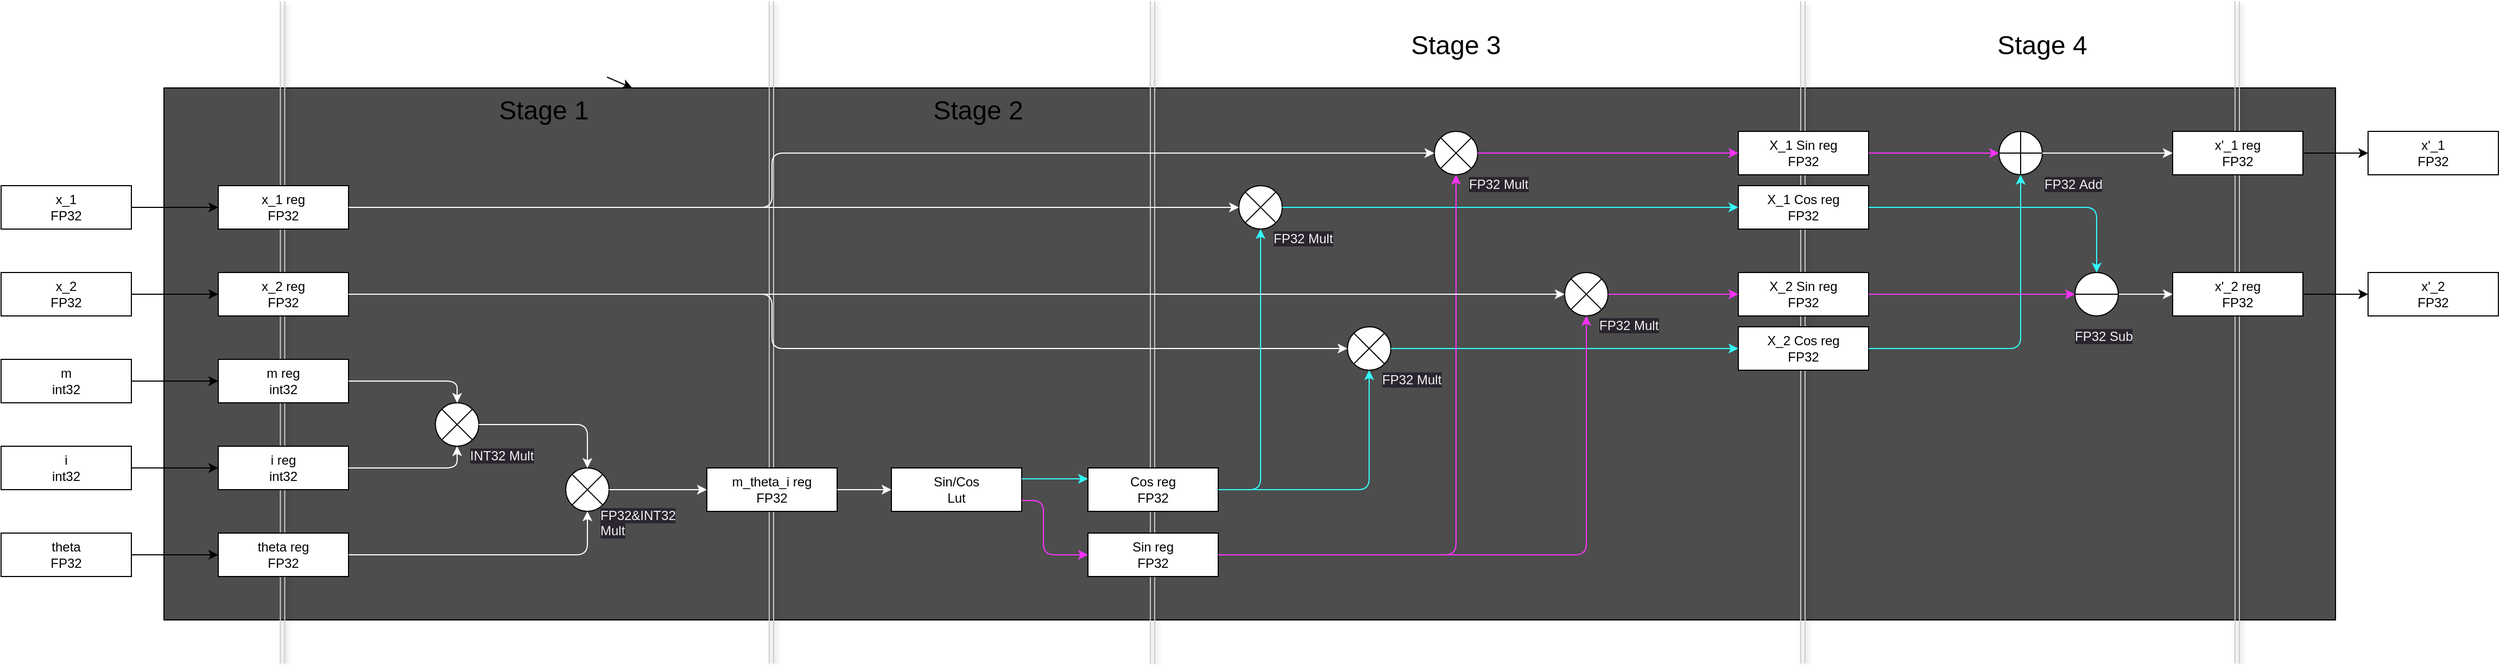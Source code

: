 <mxfile>
    <diagram id="2PJP5cNvu78bz6-00LdR" name="페이지-1">
        <mxGraphModel dx="1369" dy="639" grid="1" gridSize="10" guides="1" tooltips="1" connect="1" arrows="1" fold="1" page="1" pageScale="1" pageWidth="827" pageHeight="1169" math="0" shadow="0">
            <root>
                <mxCell id="0"/>
                <mxCell id="1" parent="0"/>
                <mxCell id="146" value="" style="rounded=0;whiteSpace=wrap;html=1;fillColor=#4D4D4D;" parent="1" vertex="1">
                    <mxGeometry x="270" y="110" width="2000" height="490" as="geometry"/>
                </mxCell>
                <mxCell id="152" value="" style="edgeStyle=none;orthogonalLoop=1;jettySize=auto;html=1;strokeColor=#CCCCCC;fontSize=36;shadow=1;shape=link;" parent="1" edge="1">
                    <mxGeometry width="80" relative="1" as="geometry">
                        <mxPoint x="379.23" y="30" as="sourcePoint"/>
                        <mxPoint x="379.23" y="640" as="targetPoint"/>
                    </mxGeometry>
                </mxCell>
                <mxCell id="149" value="" style="edgeStyle=none;orthogonalLoop=1;jettySize=auto;html=1;strokeColor=#CCCCCC;fontSize=36;shadow=1;shape=link;" parent="1" edge="1">
                    <mxGeometry width="80" relative="1" as="geometry">
                        <mxPoint x="1180.47" y="30" as="sourcePoint"/>
                        <mxPoint x="1180.47" y="640" as="targetPoint"/>
                    </mxGeometry>
                </mxCell>
                <mxCell id="150" value="" style="edgeStyle=none;orthogonalLoop=1;jettySize=auto;html=1;strokeColor=#CCCCCC;fontSize=36;shadow=1;shape=link;" parent="1" edge="1">
                    <mxGeometry width="80" relative="1" as="geometry">
                        <mxPoint x="1779.47" y="30" as="sourcePoint"/>
                        <mxPoint x="1779.47" y="640" as="targetPoint"/>
                    </mxGeometry>
                </mxCell>
                <mxCell id="151" value="" style="edgeStyle=none;orthogonalLoop=1;jettySize=auto;html=1;strokeColor=#CCCCCC;fontSize=36;shadow=1;shape=link;" parent="1" edge="1">
                    <mxGeometry width="80" relative="1" as="geometry">
                        <mxPoint x="2179.47" y="30" as="sourcePoint"/>
                        <mxPoint x="2179.47" y="640" as="targetPoint"/>
                    </mxGeometry>
                </mxCell>
                <mxCell id="148" value="" style="edgeStyle=none;orthogonalLoop=1;jettySize=auto;html=1;strokeColor=#CCCCCC;fontSize=36;shadow=1;shape=link;" parent="1" edge="1">
                    <mxGeometry width="80" relative="1" as="geometry">
                        <mxPoint x="829.47" y="30" as="sourcePoint"/>
                        <mxPoint x="829.47" y="640" as="targetPoint"/>
                    </mxGeometry>
                </mxCell>
                <mxCell id="62" value="&lt;font color=&quot;#000000&quot;&gt;x_1&lt;br&gt;FP32&lt;/font&gt;" style="rounded=0;whiteSpace=wrap;html=1;fillColor=#FFFFFF;" parent="1" vertex="1">
                    <mxGeometry x="120" y="200" width="120" height="40" as="geometry"/>
                </mxCell>
                <mxCell id="63" value="&lt;font color=&quot;#000000&quot;&gt;x_2&lt;br&gt;FP32&lt;/font&gt;" style="rounded=0;whiteSpace=wrap;html=1;fillColor=#FFFFFF;" parent="1" vertex="1">
                    <mxGeometry x="120" y="280" width="120" height="40" as="geometry"/>
                </mxCell>
                <mxCell id="64" value="&lt;font color=&quot;#000000&quot;&gt;m&lt;br&gt;int32&lt;/font&gt;" style="rounded=0;whiteSpace=wrap;html=1;fillColor=#FFFFFF;" parent="1" vertex="1">
                    <mxGeometry x="120" y="360" width="120" height="40" as="geometry"/>
                </mxCell>
                <mxCell id="65" value="&lt;font color=&quot;#000000&quot;&gt;i&lt;br&gt;int32&lt;/font&gt;" style="rounded=0;whiteSpace=wrap;html=1;fillColor=#FFFFFF;" parent="1" vertex="1">
                    <mxGeometry x="120" y="440" width="120" height="40" as="geometry"/>
                </mxCell>
                <mxCell id="66" value="theta&lt;br&gt;FP32" style="rounded=0;whiteSpace=wrap;html=1;fillColor=#FFFFFF;" parent="1" vertex="1">
                    <mxGeometry x="120" y="520" width="120" height="40" as="geometry"/>
                </mxCell>
                <mxCell id="67" value="x_1 reg&lt;br&gt;FP32" style="rounded=0;whiteSpace=wrap;html=1;" parent="1" vertex="1">
                    <mxGeometry x="320" y="200" width="120" height="40" as="geometry"/>
                </mxCell>
                <mxCell id="141" style="edgeStyle=none;html=1;exitX=1;exitY=0.5;exitDx=0;exitDy=0;entryX=0;entryY=0.5;entryDx=0;entryDy=0;strokeColor=#000000;fillColor=#000000;" parent="1" source="62" target="67" edge="1">
                    <mxGeometry relative="1" as="geometry"/>
                </mxCell>
                <mxCell id="68" value="x_2&amp;nbsp;reg&lt;br&gt;FP32" style="rounded=0;whiteSpace=wrap;html=1;" parent="1" vertex="1">
                    <mxGeometry x="320" y="280" width="120" height="40" as="geometry"/>
                </mxCell>
                <mxCell id="142" style="edgeStyle=none;html=1;exitX=1;exitY=0.5;exitDx=0;exitDy=0;entryX=0;entryY=0.5;entryDx=0;entryDy=0;strokeColor=#000000;fillColor=#000000;" parent="1" source="63" target="68" edge="1">
                    <mxGeometry relative="1" as="geometry"/>
                </mxCell>
                <mxCell id="69" value="m&amp;nbsp;reg&lt;br&gt;int32" style="rounded=0;whiteSpace=wrap;html=1;" parent="1" vertex="1">
                    <mxGeometry x="320" y="360" width="120" height="40" as="geometry"/>
                </mxCell>
                <mxCell id="143" style="edgeStyle=none;html=1;exitX=1;exitY=0.5;exitDx=0;exitDy=0;entryX=0;entryY=0.5;entryDx=0;entryDy=0;strokeColor=#000000;fillColor=#000000;" parent="1" source="64" target="69" edge="1">
                    <mxGeometry relative="1" as="geometry"/>
                </mxCell>
                <mxCell id="70" value="i&amp;nbsp;reg&lt;br&gt;int32" style="rounded=0;whiteSpace=wrap;html=1;" parent="1" vertex="1">
                    <mxGeometry x="320" y="440" width="120" height="40" as="geometry"/>
                </mxCell>
                <mxCell id="144" style="edgeStyle=none;html=1;exitX=1;exitY=0.5;exitDx=0;exitDy=0;entryX=0;entryY=0.5;entryDx=0;entryDy=0;strokeColor=#000000;fillColor=#000000;" parent="1" source="65" target="70" edge="1">
                    <mxGeometry relative="1" as="geometry"/>
                </mxCell>
                <mxCell id="71" value="theta&amp;nbsp;reg&lt;br&gt;FP32" style="rounded=0;whiteSpace=wrap;html=1;" parent="1" vertex="1">
                    <mxGeometry x="320" y="520" width="120" height="40" as="geometry"/>
                </mxCell>
                <mxCell id="145" style="edgeStyle=none;html=1;exitX=1;exitY=0.5;exitDx=0;exitDy=0;entryX=0;entryY=0.5;entryDx=0;entryDy=0;strokeColor=#000000;fillColor=#000000;" parent="1" source="66" target="71" edge="1">
                    <mxGeometry relative="1" as="geometry"/>
                </mxCell>
                <mxCell id="72" value="" style="shape=sumEllipse;perimeter=ellipsePerimeter;whiteSpace=wrap;html=1;backgroundOutline=1;" parent="1" vertex="1">
                    <mxGeometry x="520" y="400" width="40" height="40" as="geometry"/>
                </mxCell>
                <mxCell id="73" style="edgeStyle=none;html=1;exitX=1;exitY=0.5;exitDx=0;exitDy=0;entryX=0.5;entryY=0;entryDx=0;entryDy=0;strokeColor=#FFFFFF;" parent="1" source="69" target="72" edge="1">
                    <mxGeometry relative="1" as="geometry">
                        <Array as="points">
                            <mxPoint x="540" y="380"/>
                        </Array>
                    </mxGeometry>
                </mxCell>
                <mxCell id="74" style="edgeStyle=none;html=1;exitX=1;exitY=0.5;exitDx=0;exitDy=0;entryX=0.5;entryY=1;entryDx=0;entryDy=0;strokeColor=#FFFFFF;" parent="1" source="70" target="72" edge="1">
                    <mxGeometry relative="1" as="geometry">
                        <Array as="points">
                            <mxPoint x="540" y="460"/>
                        </Array>
                    </mxGeometry>
                </mxCell>
                <mxCell id="78" value="m_theta_i reg&lt;br&gt;FP32" style="rounded=0;whiteSpace=wrap;html=1;" parent="1" vertex="1">
                    <mxGeometry x="770" y="460" width="120" height="40" as="geometry"/>
                </mxCell>
                <mxCell id="80" value="Sin/Cos&lt;br&gt;Lut" style="rounded=0;whiteSpace=wrap;html=1;" parent="1" vertex="1">
                    <mxGeometry x="940" y="460" width="120" height="40" as="geometry"/>
                </mxCell>
                <mxCell id="82" style="edgeStyle=none;html=1;exitX=1;exitY=0.5;exitDx=0;exitDy=0;entryX=0;entryY=0.5;entryDx=0;entryDy=0;strokeColor=#FFFFFF;" parent="1" source="78" target="80" edge="1">
                    <mxGeometry relative="1" as="geometry"/>
                </mxCell>
                <mxCell id="81" value="Cos reg&lt;br&gt;FP32" style="rounded=0;whiteSpace=wrap;html=1;" parent="1" vertex="1">
                    <mxGeometry x="1121" y="460" width="120" height="40" as="geometry"/>
                </mxCell>
                <mxCell id="84" style="edgeStyle=none;html=1;exitX=1;exitY=0.25;exitDx=0;exitDy=0;strokeColor=#33FFFF;entryX=0;entryY=0.25;entryDx=0;entryDy=0;" parent="1" source="80" target="81" edge="1">
                    <mxGeometry relative="1" as="geometry">
                        <mxPoint x="1120" y="470" as="targetPoint"/>
                    </mxGeometry>
                </mxCell>
                <mxCell id="83" value="Sin reg&lt;br&gt;FP32" style="rounded=0;whiteSpace=wrap;html=1;" parent="1" vertex="1">
                    <mxGeometry x="1121" y="520" width="120" height="40" as="geometry"/>
                </mxCell>
                <mxCell id="86" style="edgeStyle=none;html=1;exitX=1;exitY=0.75;exitDx=0;exitDy=0;entryX=0;entryY=0.5;entryDx=0;entryDy=0;strokeColor=#FF33FF;" parent="1" source="80" target="83" edge="1">
                    <mxGeometry relative="1" as="geometry">
                        <Array as="points">
                            <mxPoint x="1080" y="490"/>
                            <mxPoint x="1080" y="540"/>
                        </Array>
                    </mxGeometry>
                </mxCell>
                <mxCell id="101" value="X_2 Sin reg&lt;br&gt;FP32" style="rounded=0;whiteSpace=wrap;html=1;" parent="1" vertex="1">
                    <mxGeometry x="1720" y="280" width="120" height="40" as="geometry"/>
                </mxCell>
                <mxCell id="102" value="X_1 Cos reg&lt;br&gt;FP32" style="rounded=0;whiteSpace=wrap;html=1;" parent="1" vertex="1">
                    <mxGeometry x="1720" y="200" width="120" height="40" as="geometry"/>
                </mxCell>
                <mxCell id="103" value="X_1 Sin reg&lt;br&gt;FP32" style="rounded=0;whiteSpace=wrap;html=1;" parent="1" vertex="1">
                    <mxGeometry x="1720" y="150" width="120" height="40" as="geometry"/>
                </mxCell>
                <mxCell id="104" value="X_2 Cos reg&lt;br&gt;FP32" style="rounded=0;whiteSpace=wrap;html=1;" parent="1" vertex="1">
                    <mxGeometry x="1720" y="330" width="120" height="40" as="geometry"/>
                </mxCell>
                <mxCell id="110" value="" style="shape=sumEllipse;perimeter=ellipsePerimeter;whiteSpace=wrap;html=1;backgroundOutline=1;" parent="1" vertex="1">
                    <mxGeometry x="640" y="460" width="40" height="40" as="geometry"/>
                </mxCell>
                <mxCell id="77" style="edgeStyle=none;html=1;exitX=1;exitY=0.5;exitDx=0;exitDy=0;entryX=0.5;entryY=1;entryDx=0;entryDy=0;strokeColor=#FFFFFF;" parent="1" source="71" target="110" edge="1">
                    <mxGeometry relative="1" as="geometry">
                        <mxPoint x="660" y="500" as="targetPoint"/>
                        <Array as="points">
                            <mxPoint x="660" y="540"/>
                        </Array>
                    </mxGeometry>
                </mxCell>
                <mxCell id="76" style="edgeStyle=none;html=1;exitX=1;exitY=0.5;exitDx=0;exitDy=0;entryX=0.5;entryY=0;entryDx=0;entryDy=0;strokeColor=#FFFFFF;" parent="1" source="72" target="110" edge="1">
                    <mxGeometry relative="1" as="geometry">
                        <mxPoint x="660" y="460" as="targetPoint"/>
                        <Array as="points">
                            <mxPoint x="660" y="420"/>
                        </Array>
                    </mxGeometry>
                </mxCell>
                <mxCell id="79" style="edgeStyle=none;html=1;exitX=1;exitY=0.5;exitDx=0;exitDy=0;entryX=0;entryY=0.5;entryDx=0;entryDy=0;strokeColor=#FFFFFF;" parent="1" source="110" target="78" edge="1">
                    <mxGeometry relative="1" as="geometry">
                        <mxPoint x="720" y="480" as="sourcePoint"/>
                    </mxGeometry>
                </mxCell>
                <mxCell id="111" value="&lt;meta charset=&quot;utf-8&quot;&gt;&lt;span style=&quot;color: rgb(240, 240, 240); font-family: Helvetica; font-size: 12px; font-style: normal; font-variant-ligatures: normal; font-variant-caps: normal; font-weight: 400; letter-spacing: normal; orphans: 2; text-align: center; text-indent: 0px; text-transform: none; widows: 2; word-spacing: 0px; -webkit-text-stroke-width: 0px; background-color: rgb(42, 37, 47); text-decoration-thickness: initial; text-decoration-style: initial; text-decoration-color: initial; float: none; display: inline !important;&quot;&gt;FP32&amp;amp;INT32&lt;/span&gt;&lt;br style=&quot;border-color: rgb(0, 0, 0); color: rgb(240, 240, 240); font-family: Helvetica; font-size: 12px; font-style: normal; font-variant-ligatures: normal; font-variant-caps: normal; font-weight: 400; letter-spacing: normal; orphans: 2; text-align: center; text-indent: 0px; text-transform: none; widows: 2; word-spacing: 0px; -webkit-text-stroke-width: 0px; background-color: rgb(42, 37, 47); text-decoration-thickness: initial; text-decoration-style: initial; text-decoration-color: initial;&quot;&gt;&lt;span style=&quot;color: rgb(240, 240, 240); font-family: Helvetica; font-size: 12px; font-style: normal; font-variant-ligatures: normal; font-variant-caps: normal; font-weight: 400; letter-spacing: normal; orphans: 2; text-align: center; text-indent: 0px; text-transform: none; widows: 2; word-spacing: 0px; -webkit-text-stroke-width: 0px; background-color: rgb(42, 37, 47); text-decoration-thickness: initial; text-decoration-style: initial; text-decoration-color: initial; float: none; display: inline !important;&quot;&gt;Mult&lt;/span&gt;" style="text;whiteSpace=wrap;html=1;" parent="1" vertex="1">
                    <mxGeometry x="670" y="490" width="100" height="50" as="geometry"/>
                </mxCell>
                <mxCell id="112" value="&lt;span style=&quot;color: rgb(240, 240, 240); font-family: Helvetica; font-size: 12px; font-style: normal; font-variant-ligatures: normal; font-variant-caps: normal; font-weight: 400; letter-spacing: normal; orphans: 2; text-align: center; text-indent: 0px; text-transform: none; widows: 2; word-spacing: 0px; -webkit-text-stroke-width: 0px; background-color: rgb(42, 37, 47); text-decoration-thickness: initial; text-decoration-style: initial; text-decoration-color: initial; float: none; display: inline !important;&quot;&gt;INT32&amp;nbsp;&lt;/span&gt;&lt;span style=&quot;color: rgb(240, 240, 240); font-family: Helvetica; font-size: 12px; font-style: normal; font-variant-ligatures: normal; font-variant-caps: normal; font-weight: 400; letter-spacing: normal; orphans: 2; text-align: center; text-indent: 0px; text-transform: none; widows: 2; word-spacing: 0px; -webkit-text-stroke-width: 0px; background-color: rgb(42, 37, 47); text-decoration-thickness: initial; text-decoration-style: initial; text-decoration-color: initial; float: none; display: inline !important;&quot;&gt;Mult&lt;/span&gt;" style="text;whiteSpace=wrap;html=1;" parent="1" vertex="1">
                    <mxGeometry x="550" y="435" width="100" height="50" as="geometry"/>
                </mxCell>
                <mxCell id="113" value="" style="shape=sumEllipse;perimeter=ellipsePerimeter;whiteSpace=wrap;html=1;backgroundOutline=1;" parent="1" vertex="1">
                    <mxGeometry x="1360" y="330" width="40" height="40" as="geometry"/>
                </mxCell>
                <mxCell id="96" style="edgeStyle=none;html=1;exitX=1;exitY=0.5;exitDx=0;exitDy=0;strokeColor=#FFFFFF;entryX=0;entryY=0.5;entryDx=0;entryDy=0;" parent="1" source="68" target="113" edge="1">
                    <mxGeometry relative="1" as="geometry">
                        <mxPoint x="1320" y="350" as="targetPoint"/>
                        <Array as="points">
                            <mxPoint x="830" y="300"/>
                            <mxPoint x="830" y="350"/>
                        </Array>
                    </mxGeometry>
                </mxCell>
                <mxCell id="98" style="edgeStyle=none;html=1;exitX=1;exitY=0.5;exitDx=0;exitDy=0;entryX=0.5;entryY=1;entryDx=0;entryDy=0;strokeColor=#33FFFF;" parent="1" source="81" target="113" edge="1">
                    <mxGeometry relative="1" as="geometry">
                        <mxPoint x="1380" y="370" as="targetPoint"/>
                        <Array as="points">
                            <mxPoint x="1380" y="480"/>
                            <mxPoint x="1380" y="430"/>
                        </Array>
                    </mxGeometry>
                </mxCell>
                <mxCell id="105" style="edgeStyle=none;html=1;exitX=1;exitY=0.5;exitDx=0;exitDy=0;entryX=0;entryY=0.5;entryDx=0;entryDy=0;strokeColor=#33FFFF;" parent="1" source="113" target="104" edge="1">
                    <mxGeometry relative="1" as="geometry">
                        <mxPoint x="1440" y="350" as="sourcePoint"/>
                    </mxGeometry>
                </mxCell>
                <mxCell id="114" value="&lt;span style=&quot;color: rgb(240, 240, 240); font-family: Helvetica; font-size: 12px; font-style: normal; font-variant-ligatures: normal; font-variant-caps: normal; font-weight: 400; letter-spacing: normal; orphans: 2; text-align: center; text-indent: 0px; text-transform: none; widows: 2; word-spacing: 0px; -webkit-text-stroke-width: 0px; background-color: rgb(42, 37, 47); text-decoration-thickness: initial; text-decoration-style: initial; text-decoration-color: initial; float: none; display: inline !important;&quot;&gt;FP32&amp;nbsp;&lt;/span&gt;&lt;span style=&quot;color: rgb(240, 240, 240); font-family: Helvetica; font-size: 12px; font-style: normal; font-variant-ligatures: normal; font-variant-caps: normal; font-weight: 400; letter-spacing: normal; orphans: 2; text-align: center; text-indent: 0px; text-transform: none; widows: 2; word-spacing: 0px; -webkit-text-stroke-width: 0px; background-color: rgb(42, 37, 47); text-decoration-thickness: initial; text-decoration-style: initial; text-decoration-color: initial; float: none; display: inline !important;&quot;&gt;Mult&lt;/span&gt;" style="text;whiteSpace=wrap;html=1;" parent="1" vertex="1">
                    <mxGeometry x="1390" y="365" width="100" height="50" as="geometry"/>
                </mxCell>
                <mxCell id="117" value="" style="shape=sumEllipse;perimeter=ellipsePerimeter;whiteSpace=wrap;html=1;backgroundOutline=1;" parent="1" vertex="1">
                    <mxGeometry x="1260" y="200" width="40" height="40" as="geometry"/>
                </mxCell>
                <mxCell id="92" style="edgeStyle=none;html=1;exitX=1;exitY=0.5;exitDx=0;exitDy=0;entryX=0;entryY=0.5;entryDx=0;entryDy=0;strokeColor=#FFFFFF;" parent="1" source="67" target="117" edge="1">
                    <mxGeometry relative="1" as="geometry">
                        <mxPoint x="1220" y="220" as="targetPoint"/>
                    </mxGeometry>
                </mxCell>
                <mxCell id="97" style="edgeStyle=none;html=1;exitX=1;exitY=0.5;exitDx=0;exitDy=0;strokeColor=#33FFFF;entryX=0.5;entryY=1;entryDx=0;entryDy=0;" parent="1" source="81" target="117" edge="1">
                    <mxGeometry relative="1" as="geometry">
                        <mxPoint x="1280" y="240" as="targetPoint"/>
                        <Array as="points">
                            <mxPoint x="1280" y="480"/>
                        </Array>
                    </mxGeometry>
                </mxCell>
                <mxCell id="106" style="edgeStyle=none;html=1;exitX=1;exitY=0.5;exitDx=0;exitDy=0;entryX=0;entryY=0.5;entryDx=0;entryDy=0;strokeColor=#33FFFF;" parent="1" source="117" target="102" edge="1">
                    <mxGeometry relative="1" as="geometry">
                        <mxPoint x="1340" y="220" as="sourcePoint"/>
                    </mxGeometry>
                </mxCell>
                <mxCell id="118" value="&lt;span style=&quot;color: rgb(240, 240, 240); font-family: Helvetica; font-size: 12px; font-style: normal; font-variant-ligatures: normal; font-variant-caps: normal; font-weight: 400; letter-spacing: normal; orphans: 2; text-align: center; text-indent: 0px; text-transform: none; widows: 2; word-spacing: 0px; -webkit-text-stroke-width: 0px; background-color: rgb(42, 37, 47); text-decoration-thickness: initial; text-decoration-style: initial; text-decoration-color: initial; float: none; display: inline !important;&quot;&gt;FP32&amp;nbsp;&lt;/span&gt;&lt;span style=&quot;color: rgb(240, 240, 240); font-family: Helvetica; font-size: 12px; font-style: normal; font-variant-ligatures: normal; font-variant-caps: normal; font-weight: 400; letter-spacing: normal; orphans: 2; text-align: center; text-indent: 0px; text-transform: none; widows: 2; word-spacing: 0px; -webkit-text-stroke-width: 0px; background-color: rgb(42, 37, 47); text-decoration-thickness: initial; text-decoration-style: initial; text-decoration-color: initial; float: none; display: inline !important;&quot;&gt;Mult&lt;/span&gt;" style="text;whiteSpace=wrap;html=1;" parent="1" vertex="1">
                    <mxGeometry x="1290" y="235" width="100" height="50" as="geometry"/>
                </mxCell>
                <mxCell id="119" value="" style="shape=sumEllipse;perimeter=ellipsePerimeter;whiteSpace=wrap;html=1;backgroundOutline=1;" parent="1" vertex="1">
                    <mxGeometry x="1440" y="150" width="40" height="40" as="geometry"/>
                </mxCell>
                <mxCell id="93" style="edgeStyle=none;html=1;exitX=1;exitY=0.5;exitDx=0;exitDy=0;entryX=0;entryY=0.5;entryDx=0;entryDy=0;strokeColor=#FFFFFF;" parent="1" source="67" target="119" edge="1">
                    <mxGeometry relative="1" as="geometry">
                        <mxPoint x="1400" y="170" as="targetPoint"/>
                        <Array as="points">
                            <mxPoint x="830" y="220"/>
                            <mxPoint x="830" y="170"/>
                        </Array>
                    </mxGeometry>
                </mxCell>
                <mxCell id="99" style="edgeStyle=none;html=1;exitX=1;exitY=0.5;exitDx=0;exitDy=0;entryX=0.5;entryY=1;entryDx=0;entryDy=0;strokeColor=#FF33FF;" parent="1" source="83" target="119" edge="1">
                    <mxGeometry relative="1" as="geometry">
                        <mxPoint x="1460" y="190" as="targetPoint"/>
                        <Array as="points">
                            <mxPoint x="1460" y="540"/>
                        </Array>
                    </mxGeometry>
                </mxCell>
                <mxCell id="107" style="edgeStyle=none;html=1;exitX=1;exitY=0.5;exitDx=0;exitDy=0;entryX=0;entryY=0.5;entryDx=0;entryDy=0;strokeColor=#FF33FF;" parent="1" source="119" target="103" edge="1">
                    <mxGeometry relative="1" as="geometry">
                        <mxPoint x="1520" y="170" as="sourcePoint"/>
                    </mxGeometry>
                </mxCell>
                <mxCell id="120" value="&lt;span style=&quot;color: rgb(240, 240, 240); font-family: Helvetica; font-size: 12px; font-style: normal; font-variant-ligatures: normal; font-variant-caps: normal; font-weight: 400; letter-spacing: normal; orphans: 2; text-align: center; text-indent: 0px; text-transform: none; widows: 2; word-spacing: 0px; -webkit-text-stroke-width: 0px; background-color: rgb(42, 37, 47); text-decoration-thickness: initial; text-decoration-style: initial; text-decoration-color: initial; float: none; display: inline !important;&quot;&gt;FP32&amp;nbsp;&lt;/span&gt;&lt;span style=&quot;color: rgb(240, 240, 240); font-family: Helvetica; font-size: 12px; font-style: normal; font-variant-ligatures: normal; font-variant-caps: normal; font-weight: 400; letter-spacing: normal; orphans: 2; text-align: center; text-indent: 0px; text-transform: none; widows: 2; word-spacing: 0px; -webkit-text-stroke-width: 0px; background-color: rgb(42, 37, 47); text-decoration-thickness: initial; text-decoration-style: initial; text-decoration-color: initial; float: none; display: inline !important;&quot;&gt;Mult&lt;/span&gt;" style="text;whiteSpace=wrap;html=1;" parent="1" vertex="1">
                    <mxGeometry x="1470" y="185" width="100" height="50" as="geometry"/>
                </mxCell>
                <mxCell id="121" value="" style="shape=sumEllipse;perimeter=ellipsePerimeter;whiteSpace=wrap;html=1;backgroundOutline=1;" parent="1" vertex="1">
                    <mxGeometry x="1560" y="280" width="40" height="40" as="geometry"/>
                </mxCell>
                <mxCell id="95" style="edgeStyle=none;html=1;exitX=1;exitY=0.5;exitDx=0;exitDy=0;strokeColor=#FFFFFF;entryX=0;entryY=0.5;entryDx=0;entryDy=0;" parent="1" source="68" target="121" edge="1">
                    <mxGeometry relative="1" as="geometry">
                        <mxPoint x="1520" y="300" as="targetPoint"/>
                    </mxGeometry>
                </mxCell>
                <mxCell id="100" style="edgeStyle=none;html=1;exitX=1;exitY=0.5;exitDx=0;exitDy=0;entryX=0.5;entryY=1;entryDx=0;entryDy=0;strokeColor=#FF33FF;" parent="1" source="83" target="121" edge="1">
                    <mxGeometry relative="1" as="geometry">
                        <mxPoint x="1580" y="320" as="targetPoint"/>
                        <Array as="points">
                            <mxPoint x="1460" y="540"/>
                            <mxPoint x="1580" y="540"/>
                        </Array>
                    </mxGeometry>
                </mxCell>
                <mxCell id="108" style="edgeStyle=none;html=1;exitX=1;exitY=0.5;exitDx=0;exitDy=0;entryX=0;entryY=0.5;entryDx=0;entryDy=0;strokeColor=#FF33FF;" parent="1" source="121" target="101" edge="1">
                    <mxGeometry relative="1" as="geometry">
                        <mxPoint x="1640" y="300" as="sourcePoint"/>
                    </mxGeometry>
                </mxCell>
                <mxCell id="122" value="&lt;span style=&quot;color: rgb(240, 240, 240); font-family: Helvetica; font-size: 12px; font-style: normal; font-variant-ligatures: normal; font-variant-caps: normal; font-weight: 400; letter-spacing: normal; orphans: 2; text-align: center; text-indent: 0px; text-transform: none; widows: 2; word-spacing: 0px; -webkit-text-stroke-width: 0px; background-color: rgb(42, 37, 47); text-decoration-thickness: initial; text-decoration-style: initial; text-decoration-color: initial; float: none; display: inline !important;&quot;&gt;FP32&amp;nbsp;&lt;/span&gt;&lt;span style=&quot;color: rgb(240, 240, 240); font-family: Helvetica; font-size: 12px; font-style: normal; font-variant-ligatures: normal; font-variant-caps: normal; font-weight: 400; letter-spacing: normal; orphans: 2; text-align: center; text-indent: 0px; text-transform: none; widows: 2; word-spacing: 0px; -webkit-text-stroke-width: 0px; background-color: rgb(42, 37, 47); text-decoration-thickness: initial; text-decoration-style: initial; text-decoration-color: initial; float: none; display: inline !important;&quot;&gt;Mult&lt;/span&gt;" style="text;whiteSpace=wrap;html=1;" parent="1" vertex="1">
                    <mxGeometry x="1590" y="315" width="100" height="50" as="geometry"/>
                </mxCell>
                <mxCell id="123" value="" style="shape=orEllipse;perimeter=ellipsePerimeter;whiteSpace=wrap;html=1;backgroundOutline=1;" parent="1" vertex="1">
                    <mxGeometry x="1960" y="150" width="40" height="40" as="geometry"/>
                </mxCell>
                <mxCell id="125" style="edgeStyle=none;html=1;exitX=1;exitY=0.5;exitDx=0;exitDy=0;strokeColor=#FF33FF;entryX=0;entryY=0.5;entryDx=0;entryDy=0;" parent="1" source="103" target="123" edge="1">
                    <mxGeometry relative="1" as="geometry">
                        <mxPoint x="1950" y="170" as="targetPoint"/>
                    </mxGeometry>
                </mxCell>
                <mxCell id="126" style="edgeStyle=none;html=1;exitX=1;exitY=0.5;exitDx=0;exitDy=0;entryX=0.5;entryY=1;entryDx=0;entryDy=0;strokeColor=#33FFFF;" parent="1" source="104" target="123" edge="1">
                    <mxGeometry relative="1" as="geometry">
                        <Array as="points">
                            <mxPoint x="1980" y="350"/>
                        </Array>
                    </mxGeometry>
                </mxCell>
                <mxCell id="131" value="x'_1 reg&lt;br&gt;FP32" style="rounded=0;whiteSpace=wrap;html=1;" parent="1" vertex="1">
                    <mxGeometry x="2120" y="150" width="120" height="40" as="geometry"/>
                </mxCell>
                <mxCell id="133" style="edgeStyle=none;html=1;exitX=1;exitY=0.5;exitDx=0;exitDy=0;entryX=0;entryY=0.5;entryDx=0;entryDy=0;strokeColor=#FFFFFF;" parent="1" source="123" target="131" edge="1">
                    <mxGeometry relative="1" as="geometry"/>
                </mxCell>
                <mxCell id="132" value="x'_2&amp;nbsp;reg&lt;br&gt;FP32" style="rounded=0;whiteSpace=wrap;html=1;" parent="1" vertex="1">
                    <mxGeometry x="2120" y="280" width="120" height="40" as="geometry"/>
                </mxCell>
                <mxCell id="134" style="edgeStyle=none;html=1;exitX=1;exitY=0.5;exitDx=0;exitDy=0;entryX=0;entryY=0.5;entryDx=0;entryDy=0;strokeColor=#FFFFFF;" parent="1" source="157" target="132" edge="1">
                    <mxGeometry relative="1" as="geometry">
                        <mxPoint x="2068" y="300" as="sourcePoint"/>
                        <mxPoint x="2130" y="180" as="targetPoint"/>
                    </mxGeometry>
                </mxCell>
                <mxCell id="135" value="&lt;span style=&quot;color: rgb(240, 240, 240); font-family: Helvetica; font-size: 12px; font-style: normal; font-variant-ligatures: normal; font-variant-caps: normal; font-weight: 400; letter-spacing: normal; orphans: 2; text-align: center; text-indent: 0px; text-transform: none; widows: 2; word-spacing: 0px; -webkit-text-stroke-width: 0px; background-color: rgb(42, 37, 47); text-decoration-thickness: initial; text-decoration-style: initial; text-decoration-color: initial; float: none; display: inline !important;&quot;&gt;FP32&amp;nbsp;&lt;/span&gt;&lt;span style=&quot;color: rgb(240, 240, 240); font-family: Helvetica; font-size: 12px; font-style: normal; font-variant-ligatures: normal; font-variant-caps: normal; font-weight: 400; letter-spacing: normal; orphans: 2; text-align: center; text-indent: 0px; text-transform: none; widows: 2; word-spacing: 0px; -webkit-text-stroke-width: 0px; background-color: rgb(42, 37, 47); text-decoration-thickness: initial; text-decoration-style: initial; text-decoration-color: initial; float: none; display: inline !important;&quot;&gt;Add&lt;/span&gt;" style="text;whiteSpace=wrap;html=1;" parent="1" vertex="1">
                    <mxGeometry x="2000" y="185" width="100" height="50" as="geometry"/>
                </mxCell>
                <mxCell id="136" value="&lt;span style=&quot;color: rgb(240, 240, 240); font-family: Helvetica; font-size: 12px; font-style: normal; font-variant-ligatures: normal; font-variant-caps: normal; font-weight: 400; letter-spacing: normal; orphans: 2; text-align: center; text-indent: 0px; text-transform: none; widows: 2; word-spacing: 0px; -webkit-text-stroke-width: 0px; background-color: rgb(42, 37, 47); text-decoration-thickness: initial; text-decoration-style: initial; text-decoration-color: initial; float: none; display: inline !important;&quot;&gt;FP32&amp;nbsp;&lt;/span&gt;&lt;span style=&quot;color: rgb(240, 240, 240); font-family: Helvetica; font-size: 12px; font-style: normal; font-variant-ligatures: normal; font-variant-caps: normal; font-weight: 400; letter-spacing: normal; orphans: 2; text-align: center; text-indent: 0px; text-transform: none; widows: 2; word-spacing: 0px; -webkit-text-stroke-width: 0px; background-color: rgb(42, 37, 47); text-decoration-thickness: initial; text-decoration-style: initial; text-decoration-color: initial; float: none; display: inline !important;&quot;&gt;Sub&lt;/span&gt;" style="text;whiteSpace=wrap;html=1;" parent="1" vertex="1">
                    <mxGeometry x="2028" y="325" width="100" height="50" as="geometry"/>
                </mxCell>
                <mxCell id="137" value="x'_1&lt;br&gt;FP32" style="rounded=0;whiteSpace=wrap;html=1;" parent="1" vertex="1">
                    <mxGeometry x="2300" y="150" width="120" height="40" as="geometry"/>
                </mxCell>
                <mxCell id="139" style="edgeStyle=none;html=1;exitX=1;exitY=0.5;exitDx=0;exitDy=0;entryX=0;entryY=0.5;entryDx=0;entryDy=0;strokeColor=#000000;" parent="1" source="131" target="137" edge="1">
                    <mxGeometry relative="1" as="geometry"/>
                </mxCell>
                <mxCell id="138" value="x'_2&lt;br&gt;FP32" style="rounded=0;whiteSpace=wrap;html=1;" parent="1" vertex="1">
                    <mxGeometry x="2300" y="280" width="120" height="40" as="geometry"/>
                </mxCell>
                <mxCell id="140" style="edgeStyle=none;html=1;exitX=1;exitY=0.5;exitDx=0;exitDy=0;entryX=0;entryY=0.5;entryDx=0;entryDy=0;strokeColor=#000000;" parent="1" source="132" target="138" edge="1">
                    <mxGeometry relative="1" as="geometry"/>
                </mxCell>
                <mxCell id="161" value="" style="edgeStyle=none;html=1;strokeColor=#000000;fillColor=#000000;" edge="1" parent="1" target="146">
                    <mxGeometry relative="1" as="geometry">
                        <mxPoint x="678.036" y="100" as="sourcePoint"/>
                    </mxGeometry>
                </mxCell>
                <mxCell id="154" value="&lt;div style=&quot;&quot;&gt;&lt;span style=&quot;background-color: initial;&quot;&gt;&lt;font style=&quot;font-size: 24px;&quot;&gt;Stage 2&lt;/font&gt;&lt;/span&gt;&lt;/div&gt;" style="text;whiteSpace=wrap;html=1;align=center;" parent="1" vertex="1">
                    <mxGeometry x="930" y="110" width="180" height="50" as="geometry"/>
                </mxCell>
                <mxCell id="155" value="&lt;div style=&quot;&quot;&gt;&lt;span style=&quot;background-color: initial;&quot;&gt;&lt;font style=&quot;font-size: 24px;&quot;&gt;Stage 3&lt;/font&gt;&lt;/span&gt;&lt;/div&gt;" style="text;whiteSpace=wrap;html=1;align=center;" parent="1" vertex="1">
                    <mxGeometry x="1370" y="50" width="180" height="50" as="geometry"/>
                </mxCell>
                <mxCell id="156" value="&lt;div style=&quot;&quot;&gt;&lt;span style=&quot;background-color: initial;&quot;&gt;&lt;font style=&quot;font-size: 24px;&quot;&gt;Stage 4&lt;/font&gt;&lt;/span&gt;&lt;/div&gt;" style="text;whiteSpace=wrap;html=1;align=center;" parent="1" vertex="1">
                    <mxGeometry x="1910" y="50" width="180" height="50" as="geometry"/>
                </mxCell>
                <mxCell id="157" value="" style="shape=lineEllipse;perimeter=ellipsePerimeter;whiteSpace=wrap;html=1;backgroundOutline=1;" vertex="1" parent="1">
                    <mxGeometry x="2030" y="280" width="40" height="40" as="geometry"/>
                </mxCell>
                <mxCell id="128" style="edgeStyle=none;html=1;exitX=1;exitY=0.5;exitDx=0;exitDy=0;entryX=0;entryY=0.5;entryDx=0;entryDy=0;strokeColor=#FF33FF;" parent="1" source="101" target="157" edge="1">
                    <mxGeometry relative="1" as="geometry">
                        <mxPoint x="2028" y="300" as="targetPoint"/>
                    </mxGeometry>
                </mxCell>
                <mxCell id="127" style="edgeStyle=none;html=1;exitX=1;exitY=0.5;exitDx=0;exitDy=0;entryX=0.5;entryY=0;entryDx=0;entryDy=0;strokeColor=#33FFFF;" parent="1" source="102" target="157" edge="1">
                    <mxGeometry relative="1" as="geometry">
                        <Array as="points">
                            <mxPoint x="2050" y="220"/>
                        </Array>
                        <mxPoint x="2048" y="280" as="targetPoint"/>
                    </mxGeometry>
                </mxCell>
                <mxCell id="162" value="&lt;div style=&quot;&quot;&gt;&lt;span style=&quot;background-color: initial;&quot;&gt;&lt;font style=&quot;font-size: 24px;&quot;&gt;Stage 1&lt;/font&gt;&lt;/span&gt;&lt;/div&gt;" style="text;whiteSpace=wrap;html=1;align=center;" vertex="1" parent="1">
                    <mxGeometry x="530" y="110" width="180" height="50" as="geometry"/>
                </mxCell>
            </root>
        </mxGraphModel>
    </diagram>
</mxfile>